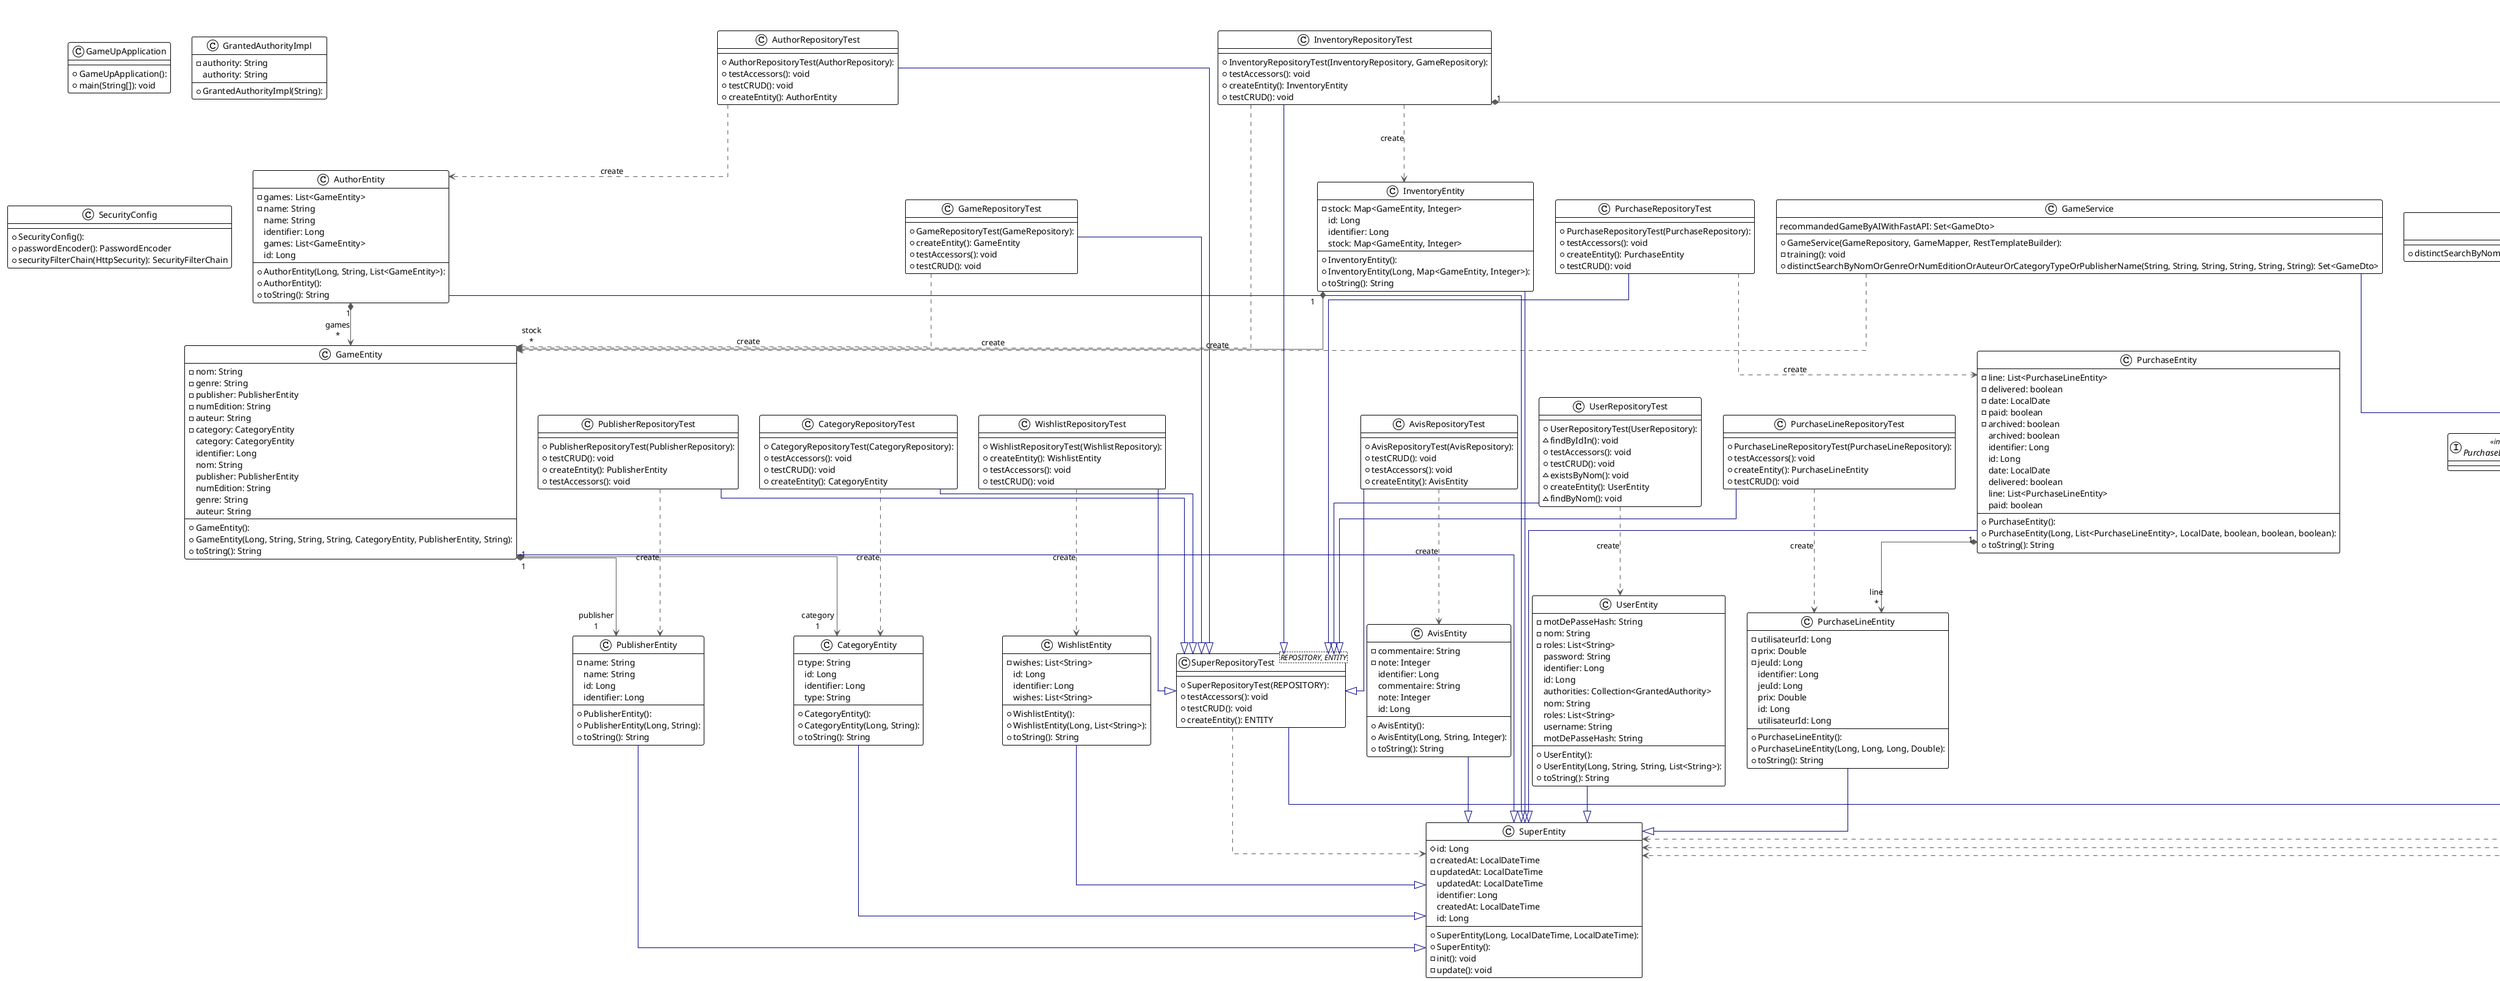 @startuml

!theme plain
top to bottom direction
skinparam linetype ortho

class AbstractWireMockGameServiceToFastApiTest {
  + AbstractWireMockGameServiceToFastApiTest(): 
  ~ overrideProperties(DynamicPropertyRegistry): void
  + init(): void
  + teardown(): void
}
entity AuthorDto << record >> {
  + AuthorDto(Long, String, List<GameDto>): 
  + name(): String
  + id(): Long
  + games(): List<GameDto>
   identifier: Long
}
class AuthorEntity {
  + AuthorEntity(Long, String, List<GameEntity>): 
  + AuthorEntity(): 
  - games: List<GameEntity>
  - name: String
  + toString(): String
   name: String
   identifier: Long
   games: List<GameEntity>
   id: Long
}
interface AuthorMapper << interface >>
interface AuthorRepository << interface >>
class AuthorRepositoryTest {
  + AuthorRepositoryTest(AuthorRepository): 
  + testAccessors(): void
  + testCRUD(): void
  + createEntity(): AuthorEntity
}
class AuthorRestController {
  # AuthorRestController(AuthorService): 
}
class AuthorRestControllerTest {
  + AuthorRestControllerTest(): 
  # defineDTO(): void
  # defineClassDTO(): void
  # newForChangesFromTo(AuthorDto): AuthorDto
   basePath: String
}
class AuthorService {
  + AuthorService(AuthorRepository, AuthorMapper): 
}
class AuthorServiceTest {
  + AuthorServiceTest(AuthorService): 
  + initDTO(): void
}
entity AvisDto << record >> {
  + AvisDto(Long, String, Integer): 
  + note(): Integer
  + commentaire(): String
  + id(): Long
   identifier: Long
}
class AvisEntity {
  + AvisEntity(): 
  + AvisEntity(Long, String, Integer): 
  - commentaire: String
  - note: Integer
  + toString(): String
   identifier: Long
   commentaire: String
   note: Integer
   id: Long
}
interface AvisMapper << interface >>
interface AvisRepository << interface >>
class AvisRepositoryTest {
  + AvisRepositoryTest(AvisRepository): 
  + testCRUD(): void
  + testAccessors(): void
  + createEntity(): AvisEntity
}
class AvisRestController {
  # AvisRestController(AvisService): 
}
class AvisRestControllerTest {
  + AvisRestControllerTest(): 
  # defineClassDTO(): void
  # defineDTO(): void
  # newForChangesFromTo(AvisDto): AvisDto
   basePath: String
}
class AvisService {
  + AvisService(AvisRepository, AvisMapper): 
}
class AvisServiceTest {
  + AvisServiceTest(AvisService): 
  + initDTO(): void
}
entity CategoryDto << record >> {
  + CategoryDto(Long, String): 
  + id(): Long
  + type(): String
   identifier: Long
}
class CategoryEntity {
  + CategoryEntity(): 
  + CategoryEntity(Long, String): 
  - type: String
  + toString(): String
   id: Long
   identifier: Long
   type: String
}
interface CategoryMapper << interface >>
interface CategoryRepository << interface >>
class CategoryRepositoryTest {
  + CategoryRepositoryTest(CategoryRepository): 
  + testAccessors(): void
  + testCRUD(): void
  + createEntity(): CategoryEntity
}
class CategoryRestController {
  # CategoryRestController(CategoryService): 
}
class CategoryRestControllerTest {
  + CategoryRestControllerTest(): 
  # defineClassDTO(): void
  # defineDTO(): void
  # newForChangesFromTo(CategoryDto): CategoryDto
   basePath: String
}
class CategoryService {
  + CategoryService(CategoryRepository, CategoryMapper): 
}
class CategoryServiceTest {
  + CategoryServiceTest(CategoryService): 
  + initDTO(): void
}
entity GameDto << record >> {
  + GameDto(Long, String, String, String, CategoryDto, PublisherDto, String): 
  + publisher(): PublisherDto
  + genre(): String
  + auteur(): String
  + category(): CategoryDto
  + numEdition(): String
  + id(): Long
  + nom(): String
   identifier: Long
}
class GameEntity {
  + GameEntity(): 
  + GameEntity(Long, String, String, String, CategoryEntity, PublisherEntity, String): 
  - nom: String
  - genre: String
  - publisher: PublisherEntity
  - numEdition: String
  - auteur: String
  - category: CategoryEntity
  + toString(): String
   category: CategoryEntity
   identifier: Long
   nom: String
   publisher: PublisherEntity
   numEdition: String
   genre: String
   auteur: String
}
interface GameMapper << interface >>
entity GameRecommendationDto << record >> {
  + GameRecommendationDto(Long, Double): 
  + compareTo(Double): int
  + game_id(): Long
  + estimated_score(): Double
   identifier: Long
}
entity GameRecommendationsDto << record >> {
  + GameRecommendationsDto(List<GameRecommendationDto>): 
  + recommendations(): List<GameRecommendationDto>
}
interface GameRepository << interface >> {
  + distinctSearchByNomOrGenreOrNumEditionOrAuteurOrCategoryTypeOrPublisherName(String, String, String, String, String, String): Set<GameEntity>
}
class GameRepositoryTest {
  + GameRepositoryTest(GameRepository): 
  + createEntity(): GameEntity
  + testAccessors(): void
  + testCRUD(): void
}
class GameRestController {
  # GameRestController(GameService): 
  + distinctSearchByNomOrGenreOrNumEditionOrAuteurOrCategoryTypeOrPublisherName(String, String, String, String, String, String): Set<GameDto>
   recommandedGameByAI: Set<GameDto>
}
class GameRestControllerTest {
  + GameRestControllerTest(): 
  # defineDTO(): void
  # newForChangesFromTo(GameDto): GameDto
  + testRecommendations(): void
  + testSearch(): void
  # defineClassDTO(): void
   basePath: String
}
class GameService {
  + GameService(GameRepository, GameMapper, RestTemplateBuilder): 
  - training(): void
  + distinctSearchByNomOrGenreOrNumEditionOrAuteurOrCategoryTypeOrPublisherName(String, String, String, String, String, String): Set<GameDto>
   recommandedGameByAIWithFastAPI: Set<GameDto>
}
class GameServiceTest {
  + GameServiceTest(GameService): 
  + initDTO(): void
  + testGetRecommendedGames(): void
}
class GameUpApplication {
  + GameUpApplication(): 
  + main(String[]): void
}
class GameUpApplicationTests {
  + GameUpApplicationTests(): 
  ~ contextLoads(): void
}
class GrantedAuthorityImpl {
  + GrantedAuthorityImpl(String): 
  - authority: String
   authority: String
}
entity InventoryDto << record >> {
  + InventoryDto(Long, Map<GameDto, Integer>): 
  + id(): Long
  + stock(): Map<GameDto, Integer>
   identifier: Long
}
class InventoryEntity {
  + InventoryEntity(): 
  + InventoryEntity(Long, Map<GameEntity, Integer>): 
  - stock: Map<GameEntity, Integer>
  + toString(): String
   id: Long
   identifier: Long
   stock: Map<GameEntity, Integer>
}
interface InventoryMapper << interface >>
interface InventoryRepository << interface >>
class InventoryRepositoryTest {
  + InventoryRepositoryTest(InventoryRepository, GameRepository): 
  + testAccessors(): void
  + createEntity(): InventoryEntity
  + testCRUD(): void
}
class InventoryRestController {
  # InventoryRestController(InventoryService): 
}
class InventoryService {
  + InventoryService(InventoryRepository, InventoryMapper): 
}
class InventoryServiceTest {
  + InventoryServiceTest(InventoryService): 
  + initDTO(): void
}
entity PublisherDto << record >> {
  + PublisherDto(Long, String): 
  + id(): Long
  + name(): String
   identifier: Long
}
class PublisherEntity {
  + PublisherEntity(): 
  + PublisherEntity(Long, String): 
  - name: String
  + toString(): String
   name: String
   id: Long
   identifier: Long
}
interface PublisherMapper << interface >>
interface PublisherRepository << interface >>
class PublisherRepositoryTest {
  + PublisherRepositoryTest(PublisherRepository): 
  + testCRUD(): void
  + createEntity(): PublisherEntity
  + testAccessors(): void
}
class PublisherRestController {
  # PublisherRestController(PublisherService): 
}
class PublisherRestControllerTest {
  + PublisherRestControllerTest(): 
  # defineDTO(): void
  # newForChangesFromTo(PublisherDto): PublisherDto
  # defineClassDTO(): void
   basePath: String
}
class PublisherService {
  + PublisherService(PublisherRepository, PublisherMapper): 
}
class PublisherServiceTest {
  + PublisherServiceTest(PublisherService): 
  + initDTO(): void
}
entity PurchaseDto << record >> {
  + PurchaseDto(Long, List<PurchaseLineDto>, LocalDate, Boolean, Boolean, Boolean): 
  + date(): LocalDate
  + archived(): Boolean
  + line(): List<PurchaseLineDto>
  + delivered(): Boolean
  + paid(): Boolean
  + id(): Long
   identifier: Long
}
class PurchaseEntity {
  + PurchaseEntity(): 
  + PurchaseEntity(Long, List<PurchaseLineEntity>, LocalDate, boolean, boolean, boolean): 
  - line: List<PurchaseLineEntity>
  - delivered: boolean
  - date: LocalDate
  - paid: boolean
  - archived: boolean
  + toString(): String
   archived: boolean
   identifier: Long
   id: Long
   date: LocalDate
   delivered: boolean
   line: List<PurchaseLineEntity>
   paid: boolean
}
entity PurchaseLineDto << record >> {
  + PurchaseLineDto(Long, Long, Long, Double): 
  + prix(): Double
  + utilisateurId(): Long
  + id(): Long
  + jeuId(): Long
   identifier: Long
}
class PurchaseLineEntity {
  + PurchaseLineEntity(): 
  + PurchaseLineEntity(Long, Long, Long, Double): 
  - utilisateurId: Long
  - prix: Double
  - jeuId: Long
  + toString(): String
   identifier: Long
   jeuId: Long
   prix: Double
   id: Long
   utilisateurId: Long
}
interface PurchaseLineMapper << interface >>
interface PurchaseLineRepository << interface >>
class PurchaseLineRepositoryTest {
  + PurchaseLineRepositoryTest(PurchaseLineRepository): 
  + testAccessors(): void
  + createEntity(): PurchaseLineEntity
  + testCRUD(): void
}
class PurchaseLineRestController {
  # PurchaseLineRestController(PurchaseLineService): 
}
class PurchaseLineRestControllerTest {
  + PurchaseLineRestControllerTest(): 
  # newForChangesFromTo(PurchaseLineDto): PurchaseLineDto
  # defineClassDTO(): void
  # defineDTO(): void
   basePath: String
}
class PurchaseLineService {
  + PurchaseLineService(PurchaseLineRepository, PurchaseLineMapper): 
}
class PurchaseLineServiceTest {
  + PurchaseLineServiceTest(PurchaseLineService): 
  + initDTO(): void
}
interface PurchaseMapper << interface >>
interface PurchaseRepository << interface >>
class PurchaseRepositoryTest {
  + PurchaseRepositoryTest(PurchaseRepository): 
  + testAccessors(): void
  + createEntity(): PurchaseEntity
  + testCRUD(): void
}
class PurchaseRestController {
  # PurchaseRestController(PurchaseService): 
}
class PurchaseRestControllerTest {
  + PurchaseRestControllerTest(): 
  # defineClassDTO(): void
  # newForChangesFromTo(PurchaseDto): PurchaseDto
  # defineDTO(): void
   basePath: String
}
class PurchaseService {
  + PurchaseService(PurchaseRepository, PurchaseMapper): 
}
class PurchaseServiceTest {
  + PurchaseServiceTest(PurchaseService): 
  + initDTO(): void
}
class SecurityConfig {
  + SecurityConfig(): 
  + passwordEncoder(): PasswordEncoder
  + securityFilterChain(HttpSecurity): SecurityFilterChain
}
class SuperAbstractRestControllerTest<DTO> {
  + SuperAbstractRestControllerTest(): 
  # setUp(): void
  + testUpdateByPut(): void
  # newForChangesFromTo(DTO): DTO
  # defineUrl(): void
  + testSave(): void
  + testFindById(): void
  # defineDTO(): void
  + testUpdateByPatch(): void
  # defineClassDTO(): void
  + testFindAll(): void
   basePath: String
}
interface SuperDto << interface >> {
   identifier: Long
}
class SuperEntity {
  + SuperEntity(Long, LocalDateTime, LocalDateTime): 
  + SuperEntity(): 
  # id: Long
  - createdAt: LocalDateTime
  - updatedAt: LocalDateTime
  - init(): void
  - update(): void
   updatedAt: LocalDateTime
   identifier: Long
   createdAt: LocalDateTime
   id: Long
}
interface SuperMapper<Dto, Entity> << interface >> {
  + toEntity(Dto): Entity
  + toDto(Entity): Dto
}
interface SuperRepository<T> << interface >>
class SuperRepositoryTest<REPOSITORY, ENTITY> {
  + SuperRepositoryTest(REPOSITORY): 
  + testAccessors(): void
  + testCRUD(): void
  + createEntity(): ENTITY
}
class SuperRestController<DTO, S> {
  # SuperRestController(S): 
  + updateByPut(DTO): DTO
  + save(DTO): DTO
  + findAll(): List<DTO>
  - saveAndReturnModifiedDTO(DTO): DTO
  + deleteByDTO(Long): DTO
  + findById(Long): DTO
  + updateByPatch(DTO): DTO
}
class SuperService<K, V, T, M> {
  + SuperService(T, M): 
  + findAllById(List<Long>): List<V>
  + findById(Long): V
  + findAll(): List<V>
  + saveOrUpdate(V): V
  + saveOrUpdateAll(List<V>): List<V>
  + deleteById(Long): void
}
class SuperServiceTest<DTO, S> {
  + SuperServiceTest(S): 
  + testDeleteById(): void
  + testFindAllById(): void
  + testFindById(): void
  + initDTO(): void
  + testFindAll(): void
  + testSaveOrUpdate(): void
  + testSaveOrUpdateAll(): void
}
entity UserDto << record >> {
  + UserDto(Long, String, String, List<String>): 
  + motDePasseHash(): String
  + roles(): List<String>
  + nom(): String
  + id(): Long
   identifier: Long
}
class UserEntity {
  + UserEntity(): 
  + UserEntity(Long, String, String, List<String>): 
  - motDePasseHash: String
  - nom: String
  - roles: List<String>
  + toString(): String
   password: String
   identifier: Long
   id: Long
   authorities: Collection<GrantedAuthority>
   nom: String
   roles: List<String>
   username: String
   motDePasseHash: String
}
interface UserMapper << interface >>
interface UserRepository << interface >> {
  + findByNom(String): UserEntity
  + findByIdIn(List<Long>): List<UserEntity>
  + existsByNom(String): Boolean
}
class UserRepositoryTest {
  + UserRepositoryTest(UserRepository): 
  ~ findByIdIn(): void
  + testAccessors(): void
  + testCRUD(): void
  ~ existsByNom(): void
  + createEntity(): UserEntity
  ~ findByNom(): void
}
class UserRestController {
  # UserRestController(UserService): 
  + verifyLogin(UserDto): Boolean
  + existByNom(String): Boolean
  + getUserByNom(String): UserDto
}
class UserRestControllerTest {
  + UserRestControllerTest(): 
  + testExistByNom(): void
  # newForChangesFromTo(UserDto): UserDto
  # defineClassDTO(): void
  # defineDTO(): void
  + testUpdateByPatch(): void
  + testUpdateByPut(): void
  + testGetUserByNom(): void
  + testVerifyByLogin(): void
   basePath: String
}
class UserService {
  + UserService(UserRepository, UserMapper, PasswordEncoder): 
  + saveOrUpdate(UserDto): UserDto
  + existByNom(String): Boolean
  + loadUserByUsername(String): UserDetails
  + init(): void
  + findByNom(String): UserDto
  + verifyLogin(UserDto): Boolean
}
class UserServiceTest {
  + UserServiceTest(UserService): 
  + testDeleteById(): void
  + testFindByNom(): void
  + testVerifyLogin(): void
  + testExistByNom(): void
  + initDTO(): void
  + testSaveOrUpdate(): void
  + testFindById(): void
}
entity WishlistDto << record >> {
  + WishlistDto(Long, List<String>): 
  + id(): Long
  + wishes(): List<String>
   identifier: Long
}
class WishlistEntity {
  + WishlistEntity(): 
  + WishlistEntity(Long, List<String>): 
  - wishes: List<String>
  + toString(): String
   id: Long
   identifier: Long
   wishes: List<String>
}
interface WishlistMapper << interface >>
interface WishlistRepository << interface >>
class WishlistRepositoryTest {
  + WishlistRepositoryTest(WishlistRepository): 
  + createEntity(): WishlistEntity
  + testAccessors(): void
  + testCRUD(): void
}
class WishlistRestController {
  # WishlistRestController(WishlistService): 
}
class WishlistRestControllerTest {
  + WishlistRestControllerTest(): 
  # defineDTO(): void
  # newForChangesFromTo(WishlistDto): WishlistDto
  # defineClassDTO(): void
   basePath: String
}
class WishlistService {
  + WishlistService(WishlistRepository, WishlistMapper): 
}
class WishlistServiceTest {
  + WishlistServiceTest(WishlistService): 
  + initDTO(): void
}

AuthorDto                                 -[#008200,dashed]-^  SuperDto                                 
AuthorEntity                             "1" *-[#595959,plain]-> "games\n*" GameEntity                               
AuthorEntity                              -[#000082,plain]-^  SuperEntity                              
AuthorMapper                              -[#008200,plain]-^  SuperMapper                              
AuthorRepository                          -[#008200,plain]-^  SuperRepository                          
AuthorRepositoryTest                      -[#595959,dashed]->  AuthorEntity                             : "«create»"
AuthorRepositoryTest                      -[#000082,plain]-^  SuperRepositoryTest                      
AuthorRestController                      -[#000082,plain]-^  SuperRestController                      
AuthorRestControllerTest                  -[#595959,dashed]->  AuthorDto                                : "«create»"
AuthorRestControllerTest                  -[#000082,plain]-^  SuperAbstractRestControllerTest          
AuthorService                             -[#000082,plain]-^  SuperService                             
AuthorServiceTest                         -[#595959,dashed]->  AuthorDto                                : "«create»"
AuthorServiceTest                         -[#000082,plain]-^  SuperServiceTest                         
AvisDto                                   -[#008200,dashed]-^  SuperDto                                 
AvisEntity                                -[#000082,plain]-^  SuperEntity                              
AvisMapper                                -[#008200,plain]-^  SuperMapper                              
AvisRepository                            -[#008200,plain]-^  SuperRepository                          
AvisRepositoryTest                        -[#595959,dashed]->  AvisEntity                               : "«create»"
AvisRepositoryTest                        -[#000082,plain]-^  SuperRepositoryTest                      
AvisRestController                        -[#000082,plain]-^  SuperRestController                      
AvisRestControllerTest                    -[#595959,dashed]->  AvisDto                                  : "«create»"
AvisRestControllerTest                    -[#000082,plain]-^  SuperAbstractRestControllerTest          
AvisService                               -[#000082,plain]-^  SuperService                             
AvisServiceTest                           -[#595959,dashed]->  AvisDto                                  : "«create»"
AvisServiceTest                           -[#000082,plain]-^  SuperServiceTest                         
CategoryDto                               -[#008200,dashed]-^  SuperDto                                 
CategoryEntity                            -[#000082,plain]-^  SuperEntity                              
CategoryMapper                            -[#008200,plain]-^  SuperMapper                              
CategoryRepository                        -[#008200,plain]-^  SuperRepository                          
CategoryRepositoryTest                    -[#595959,dashed]->  CategoryEntity                           : "«create»"
CategoryRepositoryTest                    -[#000082,plain]-^  SuperRepositoryTest                      
CategoryRestController                    -[#000082,plain]-^  SuperRestController                      
CategoryRestControllerTest                -[#595959,dashed]->  CategoryDto                              : "«create»"
CategoryRestControllerTest                -[#000082,plain]-^  SuperAbstractRestControllerTest          
CategoryService                           -[#000082,plain]-^  SuperService                             
CategoryServiceTest                       -[#595959,dashed]->  CategoryDto                              : "«create»"
CategoryServiceTest                       -[#000082,plain]-^  SuperServiceTest                         
GameDto                                   -[#008200,dashed]-^  SuperDto                                 
GameEntity                               "1" *-[#595959,plain]-> "category\n1" CategoryEntity                           
GameEntity                               "1" *-[#595959,plain]-> "publisher\n1" PublisherEntity                          
GameEntity                                -[#000082,plain]-^  SuperEntity                              
GameMapper                                -[#008200,plain]-^  SuperMapper                              
GameRecommendationDto                     -[#008200,dashed]-^  SuperDto                                 
GameRecommendationsDto                   "1" *-[#595959,plain]-> "recommendations\n*" GameRecommendationDto                    
GameRepository                            -[#008200,plain]-^  SuperRepository                          
GameRepositoryTest                        -[#595959,dashed]->  GameEntity                               : "«create»"
GameRepositoryTest                        -[#000082,plain]-^  SuperRepositoryTest                      
GameRestController                        -[#000082,plain]-^  SuperRestController                      
GameRestControllerTest                    -[#595959,dashed]->  GameDto                                  : "«create»"
GameRestControllerTest                    -[#000082,plain]-^  SuperAbstractRestControllerTest          
GameService                               -[#595959,dashed]->  GameEntity                               : "«create»"
GameService                               -[#000082,plain]-^  SuperService                             
GameServiceTest                           -[#595959,dashed]->  GameDto                                  : "«create»"
GameServiceTest                           -[#000082,plain]-^  SuperServiceTest                         
GameUpApplicationTests                    -[#000082,plain]-^  AbstractWireMockGameServiceToFastApiTest 
InventoryDto                              -[#008200,dashed]-^  SuperDto                                 
InventoryEntity                          "1" *-[#595959,plain]-> "stock\n*" GameEntity                               
InventoryEntity                           -[#000082,plain]-^  SuperEntity                              
InventoryMapper                           -[#008200,plain]-^  SuperMapper                              
InventoryRepository                       -[#008200,plain]-^  SuperRepository                          
InventoryRepositoryTest                   -[#595959,dashed]->  GameEntity                               : "«create»"
InventoryRepositoryTest                  "1" *-[#595959,plain]-> "gameRepository\n1" GameRepository                           
InventoryRepositoryTest                   -[#595959,dashed]->  InventoryEntity                          : "«create»"
InventoryRepositoryTest                   -[#000082,plain]-^  SuperRepositoryTest                      
InventoryRestController                   -[#000082,plain]-^  SuperRestController                      
InventoryService                          -[#000082,plain]-^  SuperService                             
InventoryServiceTest                      -[#595959,dashed]->  InventoryDto                             : "«create»"
InventoryServiceTest                      -[#000082,plain]-^  SuperServiceTest                         
PublisherDto                              -[#008200,dashed]-^  SuperDto                                 
PublisherEntity                           -[#000082,plain]-^  SuperEntity                              
PublisherMapper                           -[#008200,plain]-^  SuperMapper                              
PublisherRepository                       -[#008200,plain]-^  SuperRepository                          
PublisherRepositoryTest                   -[#595959,dashed]->  PublisherEntity                          : "«create»"
PublisherRepositoryTest                   -[#000082,plain]-^  SuperRepositoryTest                      
PublisherRestController                   -[#000082,plain]-^  SuperRestController                      
PublisherRestControllerTest               -[#595959,dashed]->  PublisherDto                             : "«create»"
PublisherRestControllerTest               -[#000082,plain]-^  SuperAbstractRestControllerTest          
PublisherService                          -[#000082,plain]-^  SuperService                             
PublisherServiceTest                      -[#595959,dashed]->  PublisherDto                             : "«create»"
PublisherServiceTest                      -[#000082,plain]-^  SuperServiceTest                         
PurchaseDto                               -[#008200,dashed]-^  SuperDto                                 
PurchaseEntity                           "1" *-[#595959,plain]-> "line\n*" PurchaseLineEntity                       
PurchaseEntity                            -[#000082,plain]-^  SuperEntity                              
PurchaseLineDto                           -[#008200,dashed]-^  SuperDto                                 
PurchaseLineEntity                        -[#000082,plain]-^  SuperEntity                              
PurchaseLineMapper                        -[#008200,plain]-^  SuperMapper                              
PurchaseLineRepository                    -[#008200,plain]-^  SuperRepository                          
PurchaseLineRepositoryTest                -[#595959,dashed]->  PurchaseLineEntity                       : "«create»"
PurchaseLineRepositoryTest                -[#000082,plain]-^  SuperRepositoryTest                      
PurchaseLineRestController                -[#000082,plain]-^  SuperRestController                      
PurchaseLineRestControllerTest            -[#595959,dashed]->  PurchaseLineDto                          : "«create»"
PurchaseLineRestControllerTest            -[#000082,plain]-^  SuperAbstractRestControllerTest          
PurchaseLineService                       -[#000082,plain]-^  SuperService                             
PurchaseLineServiceTest                   -[#595959,dashed]->  PurchaseLineDto                          : "«create»"
PurchaseLineServiceTest                   -[#000082,plain]-^  SuperServiceTest                         
PurchaseMapper                            -[#008200,plain]-^  SuperMapper                              
PurchaseRepository                        -[#008200,plain]-^  SuperRepository                          
PurchaseRepositoryTest                    -[#595959,dashed]->  PurchaseEntity                           : "«create»"
PurchaseRepositoryTest                    -[#000082,plain]-^  SuperRepositoryTest                      
PurchaseRestController                    -[#000082,plain]-^  SuperRestController                      
PurchaseRestControllerTest                -[#595959,dashed]->  PurchaseDto                              : "«create»"
PurchaseRestControllerTest                -[#000082,plain]-^  SuperAbstractRestControllerTest          
PurchaseService                           -[#000082,plain]-^  SuperService                             
PurchaseServiceTest                       -[#595959,dashed]->  PurchaseDto                              : "«create»"
PurchaseServiceTest                       -[#000082,plain]-^  SuperServiceTest                         
SuperAbstractRestControllerTest           -[#000082,plain]-^  AbstractWireMockGameServiceToFastApiTest 
SuperAbstractRestControllerTest           -[#595959,dashed]->  SuperDto                                 
SuperMapper                               -[#595959,dashed]->  SuperDto                                 
SuperMapper                               -[#595959,dashed]->  SuperEntity                              
SuperRepository                           -[#595959,dashed]->  SuperEntity                              
SuperRepositoryTest                       -[#000082,plain]-^  AbstractWireMockGameServiceToFastApiTest 
SuperRepositoryTest                       -[#595959,dashed]->  SuperEntity                              
SuperRestController                       -[#595959,dashed]->  SuperDto                                 
SuperRestController                       -[#595959,dashed]->  SuperService                             
SuperService                              -[#595959,dashed]->  SuperDto                                 
SuperService                              -[#595959,dashed]->  SuperEntity                              
SuperService                              -[#595959,dashed]->  SuperMapper                              
SuperService                              -[#595959,dashed]->  SuperRepository                          
SuperServiceTest                          -[#000082,plain]-^  AbstractWireMockGameServiceToFastApiTest 
SuperServiceTest                          -[#595959,dashed]->  SuperDto                                 
SuperServiceTest                          -[#595959,dashed]->  SuperService                             
UserDto                                   -[#008200,dashed]-^  SuperDto                                 
UserEntity                                -[#000082,plain]-^  SuperEntity                              
UserMapper                                -[#008200,plain]-^  SuperMapper                              
UserRepository                            -[#008200,plain]-^  SuperRepository                          
UserRepositoryTest                        -[#000082,plain]-^  SuperRepositoryTest                      
UserRepositoryTest                        -[#595959,dashed]->  UserEntity                               : "«create»"
UserRestController                        -[#000082,plain]-^  SuperRestController                      
UserRestControllerTest                    -[#000082,plain]-^  SuperAbstractRestControllerTest          
UserRestControllerTest                    -[#595959,dashed]->  UserDto                                  : "«create»"
UserService                               -[#000082,plain]-^  SuperService                             
UserService                               -[#595959,dashed]->  UserDto                                  : "«create»"
UserServiceTest                           -[#000082,plain]-^  SuperServiceTest                         
UserServiceTest                           -[#595959,dashed]->  UserDto                                  : "«create»"
WishlistDto                               -[#008200,dashed]-^  SuperDto                                 
WishlistEntity                            -[#000082,plain]-^  SuperEntity                              
WishlistMapper                            -[#008200,plain]-^  SuperMapper                              
WishlistRepository                        -[#008200,plain]-^  SuperRepository                          
WishlistRepositoryTest                    -[#000082,plain]-^  SuperRepositoryTest                      
WishlistRepositoryTest                    -[#595959,dashed]->  WishlistEntity                           : "«create»"
WishlistRestController                    -[#000082,plain]-^  SuperRestController                      
WishlistRestControllerTest                -[#000082,plain]-^  SuperAbstractRestControllerTest          
WishlistRestControllerTest                -[#595959,dashed]->  WishlistDto                              : "«create»"
WishlistService                           -[#000082,plain]-^  SuperService                             
WishlistServiceTest                       -[#000082,plain]-^  SuperServiceTest                         
WishlistServiceTest                       -[#595959,dashed]->  WishlistDto                              : "«create»"
@enduml
